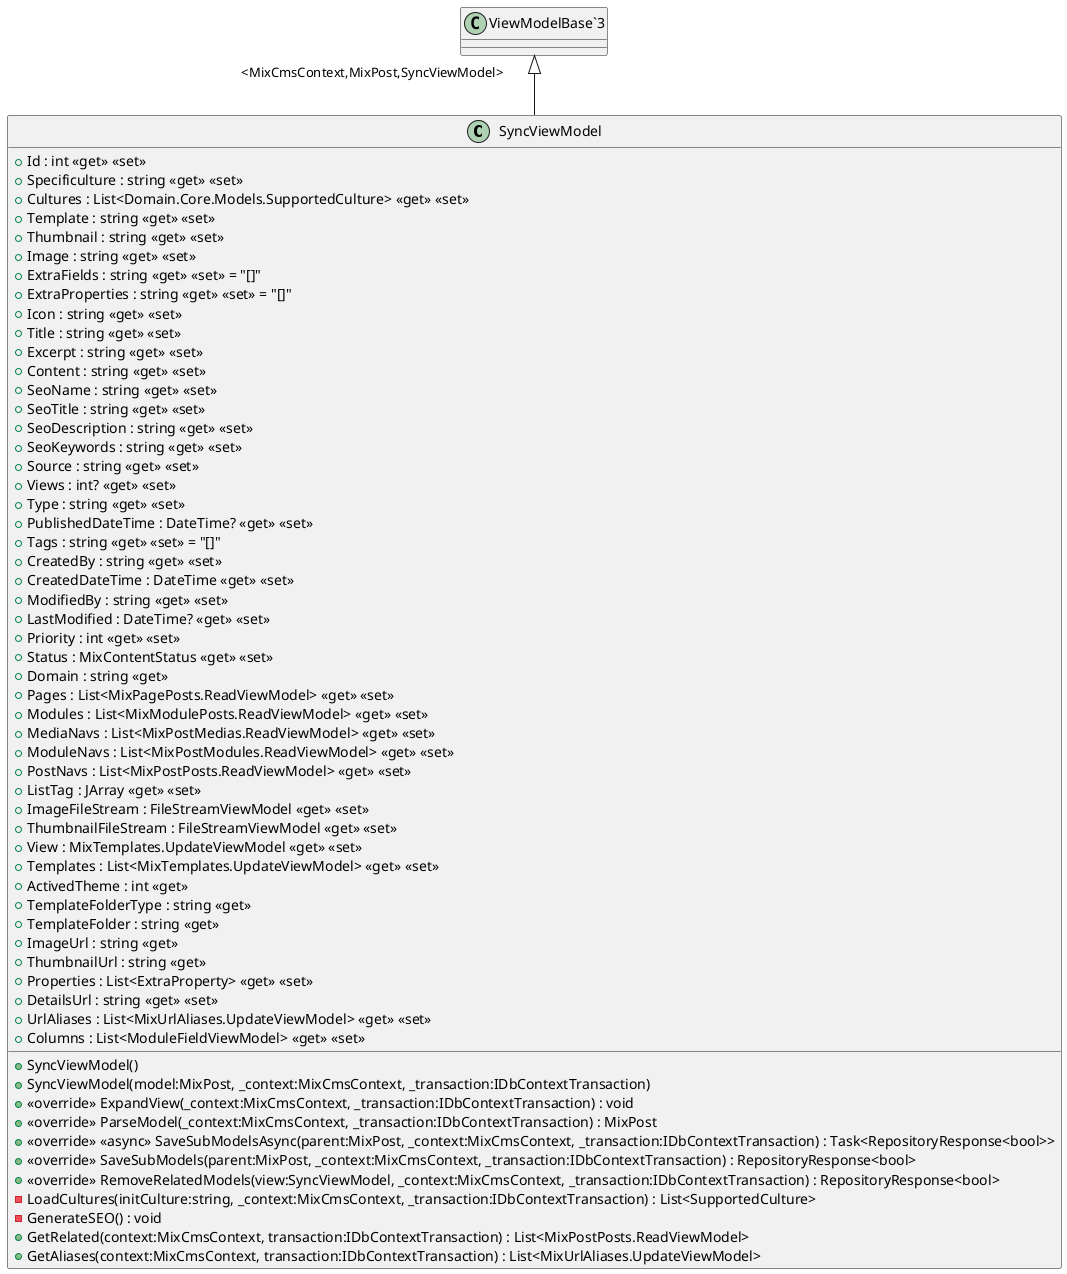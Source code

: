 @startuml
class SyncViewModel {
    + Id : int <<get>> <<set>>
    + Specificulture : string <<get>> <<set>>
    + Cultures : List<Domain.Core.Models.SupportedCulture> <<get>> <<set>>
    + Template : string <<get>> <<set>>
    + Thumbnail : string <<get>> <<set>>
    + Image : string <<get>> <<set>>
    + ExtraFields : string <<get>> <<set>> = "[]"
    + ExtraProperties : string <<get>> <<set>> = "[]"
    + Icon : string <<get>> <<set>>
    + Title : string <<get>> <<set>>
    + Excerpt : string <<get>> <<set>>
    + Content : string <<get>> <<set>>
    + SeoName : string <<get>> <<set>>
    + SeoTitle : string <<get>> <<set>>
    + SeoDescription : string <<get>> <<set>>
    + SeoKeywords : string <<get>> <<set>>
    + Source : string <<get>> <<set>>
    + Views : int? <<get>> <<set>>
    + Type : string <<get>> <<set>>
    + PublishedDateTime : DateTime? <<get>> <<set>>
    + Tags : string <<get>> <<set>> = "[]"
    + CreatedBy : string <<get>> <<set>>
    + CreatedDateTime : DateTime <<get>> <<set>>
    + ModifiedBy : string <<get>> <<set>>
    + LastModified : DateTime? <<get>> <<set>>
    + Priority : int <<get>> <<set>>
    + Status : MixContentStatus <<get>> <<set>>
    + Domain : string <<get>>
    + Pages : List<MixPagePosts.ReadViewModel> <<get>> <<set>>
    + Modules : List<MixModulePosts.ReadViewModel> <<get>> <<set>>
    + MediaNavs : List<MixPostMedias.ReadViewModel> <<get>> <<set>>
    + ModuleNavs : List<MixPostModules.ReadViewModel> <<get>> <<set>>
    + PostNavs : List<MixPostPosts.ReadViewModel> <<get>> <<set>>
    + ListTag : JArray <<get>> <<set>>
    + ImageFileStream : FileStreamViewModel <<get>> <<set>>
    + ThumbnailFileStream : FileStreamViewModel <<get>> <<set>>
    + View : MixTemplates.UpdateViewModel <<get>> <<set>>
    + Templates : List<MixTemplates.UpdateViewModel> <<get>> <<set>>
    + ActivedTheme : int <<get>>
    + TemplateFolderType : string <<get>>
    + TemplateFolder : string <<get>>
    + ImageUrl : string <<get>>
    + ThumbnailUrl : string <<get>>
    + Properties : List<ExtraProperty> <<get>> <<set>>
    + DetailsUrl : string <<get>> <<set>>
    + UrlAliases : List<MixUrlAliases.UpdateViewModel> <<get>> <<set>>
    + Columns : List<ModuleFieldViewModel> <<get>> <<set>>
    + SyncViewModel()
    + SyncViewModel(model:MixPost, _context:MixCmsContext, _transaction:IDbContextTransaction)
    + <<override>> ExpandView(_context:MixCmsContext, _transaction:IDbContextTransaction) : void
    + <<override>> ParseModel(_context:MixCmsContext, _transaction:IDbContextTransaction) : MixPost
    + <<override>> <<async>> SaveSubModelsAsync(parent:MixPost, _context:MixCmsContext, _transaction:IDbContextTransaction) : Task<RepositoryResponse<bool>>
    + <<override>> SaveSubModels(parent:MixPost, _context:MixCmsContext, _transaction:IDbContextTransaction) : RepositoryResponse<bool>
    + <<override>> RemoveRelatedModels(view:SyncViewModel, _context:MixCmsContext, _transaction:IDbContextTransaction) : RepositoryResponse<bool>
    - LoadCultures(initCulture:string, _context:MixCmsContext, _transaction:IDbContextTransaction) : List<SupportedCulture>
    - GenerateSEO() : void
    + GetRelated(context:MixCmsContext, transaction:IDbContextTransaction) : List<MixPostPosts.ReadViewModel>
    + GetAliases(context:MixCmsContext, transaction:IDbContextTransaction) : List<MixUrlAliases.UpdateViewModel>
}
"ViewModelBase`3" "<MixCmsContext,MixPost,SyncViewModel>" <|-- SyncViewModel
@enduml
